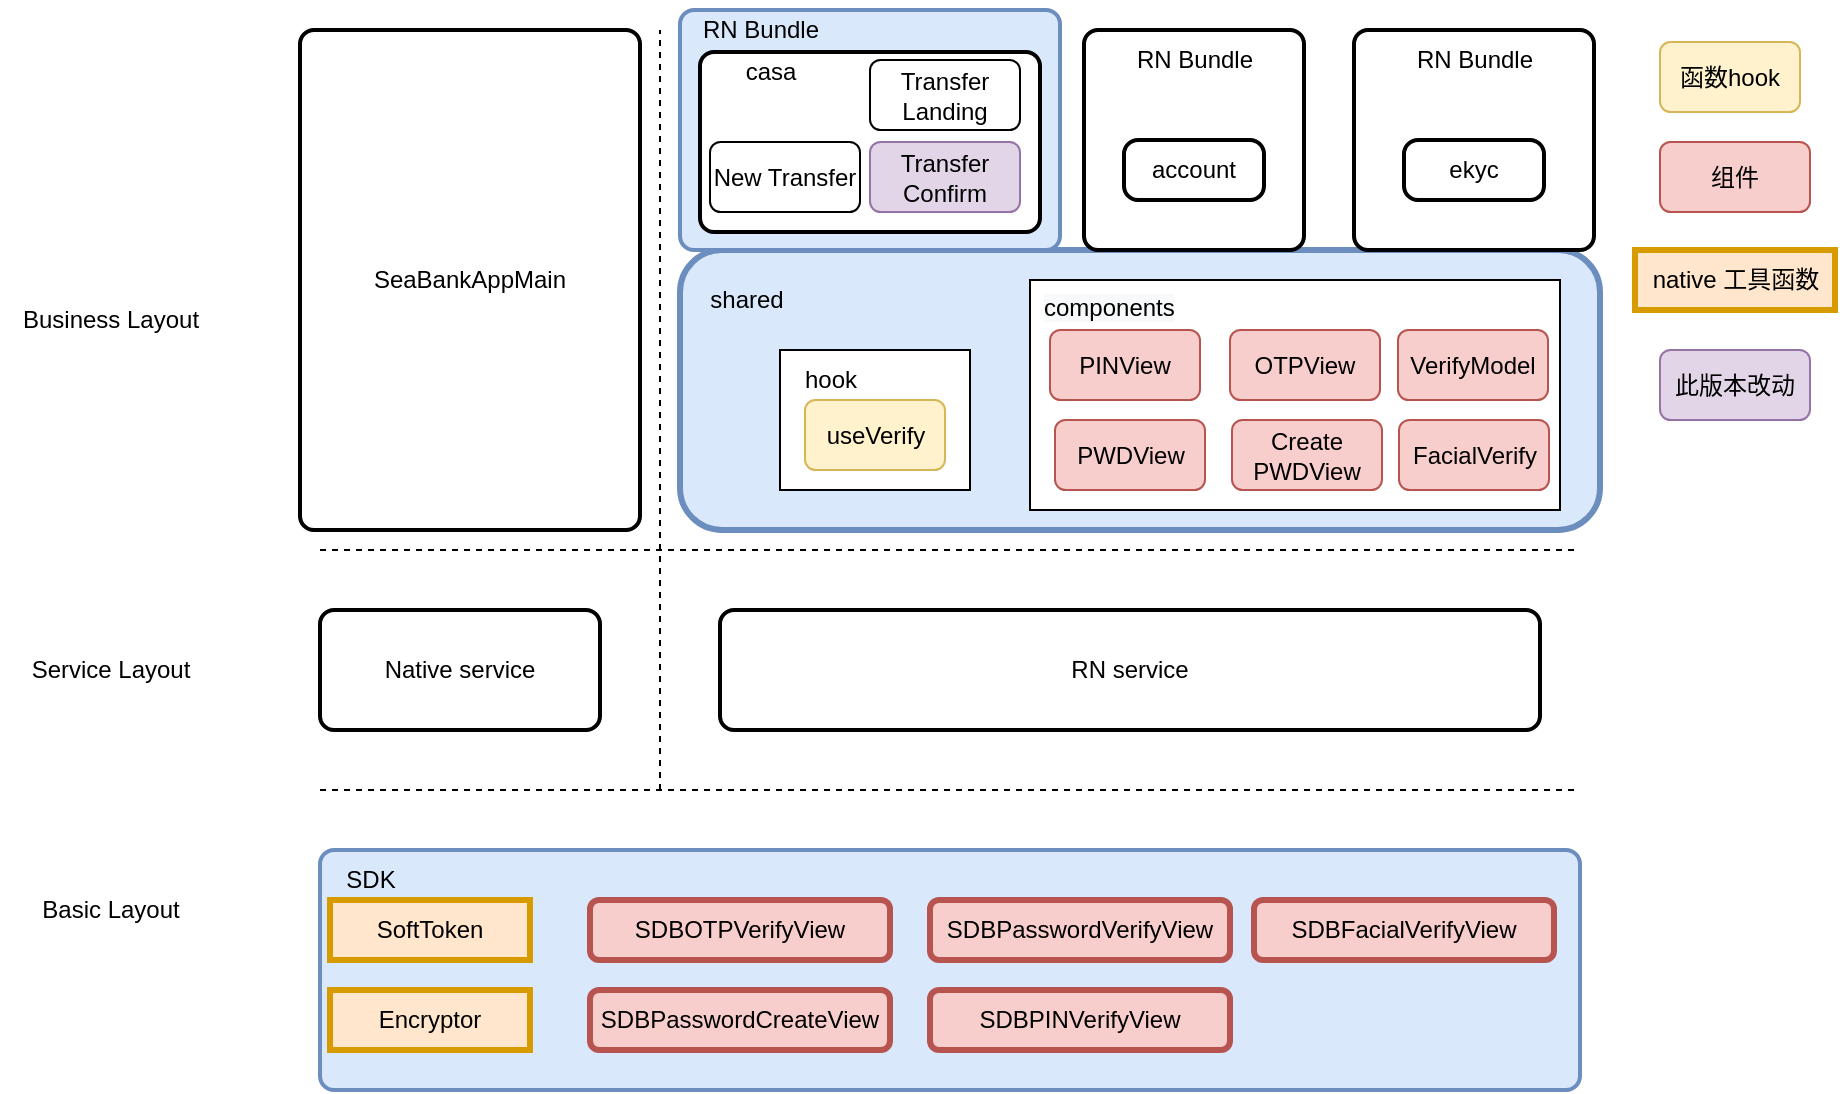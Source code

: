 <mxfile version="20.8.21" type="github" pages="2">
  <diagram id="J08z-moq-4YXgrF1eUB3" name="第 1 页">
    <mxGraphModel dx="2069" dy="795" grid="1" gridSize="10" guides="1" tooltips="1" connect="1" arrows="1" fold="1" page="1" pageScale="1" pageWidth="827" pageHeight="1169" math="0" shadow="0">
      <root>
        <mxCell id="0" />
        <mxCell id="1" parent="0" />
        <mxCell id="bJTVgxnDyHc0i6QxKm_M-24" value="" style="rounded=1;whiteSpace=wrap;html=1;fillColor=#dae8fc;strokeColor=#6c8ebf;strokeWidth=3;" parent="1" vertex="1">
          <mxGeometry x="230" y="130" width="460" height="140" as="geometry" />
        </mxCell>
        <mxCell id="bJTVgxnDyHc0i6QxKm_M-31" value="" style="whiteSpace=wrap;html=1;" parent="1" vertex="1">
          <mxGeometry x="405" y="145" width="265" height="115" as="geometry" />
        </mxCell>
        <mxCell id="bJTVgxnDyHc0i6QxKm_M-1" value="&lt;span style=&quot;&quot;&gt;SeaBankAppMain&lt;/span&gt;" style="rounded=1;whiteSpace=wrap;html=1;absoluteArcSize=1;arcSize=14;strokeWidth=2;" parent="1" vertex="1">
          <mxGeometry x="40" y="20" width="170" height="250" as="geometry" />
        </mxCell>
        <mxCell id="bJTVgxnDyHc0i6QxKm_M-2" value="" style="rounded=1;whiteSpace=wrap;html=1;absoluteArcSize=1;arcSize=14;strokeWidth=2;fillColor=#dae8fc;strokeColor=#6c8ebf;" parent="1" vertex="1">
          <mxGeometry x="230" y="10" width="190" height="120" as="geometry" />
        </mxCell>
        <mxCell id="bJTVgxnDyHc0i6QxKm_M-3" value="RN Bundle" style="text;html=1;align=center;verticalAlign=middle;resizable=0;points=[];autosize=1;strokeColor=none;fillColor=none;" parent="1" vertex="1">
          <mxGeometry x="230" y="5" width="80" height="30" as="geometry" />
        </mxCell>
        <mxCell id="bJTVgxnDyHc0i6QxKm_M-5" value="" style="rounded=1;whiteSpace=wrap;html=1;absoluteArcSize=1;arcSize=14;strokeWidth=2;" parent="1" vertex="1">
          <mxGeometry x="432" y="20" width="110" height="110" as="geometry" />
        </mxCell>
        <mxCell id="bJTVgxnDyHc0i6QxKm_M-6" value="RN Bundle" style="text;html=1;align=center;verticalAlign=middle;resizable=0;points=[];autosize=1;strokeColor=none;fillColor=none;" parent="1" vertex="1">
          <mxGeometry x="447" y="20" width="80" height="30" as="geometry" />
        </mxCell>
        <mxCell id="bJTVgxnDyHc0i6QxKm_M-7" value="" style="rounded=1;whiteSpace=wrap;html=1;absoluteArcSize=1;arcSize=14;strokeWidth=2;" parent="1" vertex="1">
          <mxGeometry x="567" y="20" width="120" height="110" as="geometry" />
        </mxCell>
        <mxCell id="bJTVgxnDyHc0i6QxKm_M-8" value="RN Bundle" style="text;html=1;align=center;verticalAlign=middle;resizable=0;points=[];autosize=1;strokeColor=none;fillColor=none;" parent="1" vertex="1">
          <mxGeometry x="587" y="20" width="80" height="30" as="geometry" />
        </mxCell>
        <mxCell id="bJTVgxnDyHc0i6QxKm_M-9" value="" style="rounded=1;whiteSpace=wrap;html=1;absoluteArcSize=1;arcSize=14;strokeWidth=2;" parent="1" vertex="1">
          <mxGeometry x="240" y="31" width="170" height="90" as="geometry" />
        </mxCell>
        <mxCell id="bJTVgxnDyHc0i6QxKm_M-11" value="&lt;span style=&quot;&quot;&gt;account&lt;/span&gt;" style="rounded=1;whiteSpace=wrap;html=1;absoluteArcSize=1;arcSize=14;strokeWidth=2;" parent="1" vertex="1">
          <mxGeometry x="452" y="75" width="70" height="30" as="geometry" />
        </mxCell>
        <mxCell id="bJTVgxnDyHc0i6QxKm_M-12" value="&lt;span style=&quot;&quot;&gt;ekyc&lt;/span&gt;" style="rounded=1;whiteSpace=wrap;html=1;absoluteArcSize=1;arcSize=14;strokeWidth=2;" parent="1" vertex="1">
          <mxGeometry x="592" y="75" width="70" height="30" as="geometry" />
        </mxCell>
        <mxCell id="bJTVgxnDyHc0i6QxKm_M-14" value="Business Layout" style="text;html=1;align=center;verticalAlign=middle;resizable=0;points=[];autosize=1;strokeColor=none;fillColor=none;" parent="1" vertex="1">
          <mxGeometry x="-110" y="150" width="110" height="30" as="geometry" />
        </mxCell>
        <mxCell id="bJTVgxnDyHc0i6QxKm_M-15" value="Native service" style="rounded=1;whiteSpace=wrap;html=1;absoluteArcSize=1;arcSize=14;strokeWidth=2;" parent="1" vertex="1">
          <mxGeometry x="50" y="310" width="140" height="60" as="geometry" />
        </mxCell>
        <mxCell id="bJTVgxnDyHc0i6QxKm_M-16" value="RN service" style="rounded=1;whiteSpace=wrap;html=1;absoluteArcSize=1;arcSize=14;strokeWidth=2;" parent="1" vertex="1">
          <mxGeometry x="250" y="310" width="410" height="60" as="geometry" />
        </mxCell>
        <mxCell id="bJTVgxnDyHc0i6QxKm_M-18" value="" style="rounded=1;whiteSpace=wrap;html=1;absoluteArcSize=1;arcSize=14;strokeWidth=2;fillColor=#dae8fc;strokeColor=#6c8ebf;" parent="1" vertex="1">
          <mxGeometry x="50" y="430" width="630" height="120" as="geometry" />
        </mxCell>
        <mxCell id="bJTVgxnDyHc0i6QxKm_M-19" value="Service Layout" style="text;html=1;align=center;verticalAlign=middle;resizable=0;points=[];autosize=1;strokeColor=none;fillColor=none;" parent="1" vertex="1">
          <mxGeometry x="-105" y="325" width="100" height="30" as="geometry" />
        </mxCell>
        <mxCell id="bJTVgxnDyHc0i6QxKm_M-20" value="Basic Layout" style="text;html=1;align=center;verticalAlign=middle;resizable=0;points=[];autosize=1;strokeColor=none;fillColor=none;" parent="1" vertex="1">
          <mxGeometry x="-100" y="445" width="90" height="30" as="geometry" />
        </mxCell>
        <mxCell id="bJTVgxnDyHc0i6QxKm_M-21" value="" style="endArrow=none;dashed=1;html=1;rounded=0;" parent="1" edge="1">
          <mxGeometry width="50" height="50" relative="1" as="geometry">
            <mxPoint x="220" y="400" as="sourcePoint" />
            <mxPoint x="220" y="20" as="targetPoint" />
          </mxGeometry>
        </mxCell>
        <mxCell id="bJTVgxnDyHc0i6QxKm_M-22" value="" style="endArrow=none;dashed=1;html=1;rounded=0;" parent="1" edge="1">
          <mxGeometry width="50" height="50" relative="1" as="geometry">
            <mxPoint x="50" y="280" as="sourcePoint" />
            <mxPoint x="680" y="280" as="targetPoint" />
          </mxGeometry>
        </mxCell>
        <mxCell id="bJTVgxnDyHc0i6QxKm_M-23" value="" style="endArrow=none;dashed=1;html=1;rounded=0;" parent="1" edge="1">
          <mxGeometry width="50" height="50" relative="1" as="geometry">
            <mxPoint x="50" y="400" as="sourcePoint" />
            <mxPoint x="680" y="400" as="targetPoint" />
          </mxGeometry>
        </mxCell>
        <mxCell id="bJTVgxnDyHc0i6QxKm_M-25" value="shared" style="text;html=1;align=center;verticalAlign=middle;resizable=0;points=[];autosize=1;strokeColor=none;fillColor=none;" parent="1" vertex="1">
          <mxGeometry x="232.5" y="140" width="60" height="30" as="geometry" />
        </mxCell>
        <mxCell id="bJTVgxnDyHc0i6QxKm_M-29" value="PINView" style="rounded=1;whiteSpace=wrap;html=1;fillColor=#f8cecc;strokeColor=#b85450;" parent="1" vertex="1">
          <mxGeometry x="415" y="170" width="75" height="35" as="geometry" />
        </mxCell>
        <mxCell id="bJTVgxnDyHc0i6QxKm_M-30" value="OTPView" style="rounded=1;whiteSpace=wrap;html=1;fillColor=#f8cecc;strokeColor=#b85450;" parent="1" vertex="1">
          <mxGeometry x="505" y="170" width="75" height="35" as="geometry" />
        </mxCell>
        <mxCell id="bJTVgxnDyHc0i6QxKm_M-32" value="&lt;meta charset=&quot;utf-8&quot;&gt;&lt;span style=&quot;color: rgb(0, 0, 0); font-family: Helvetica; font-size: 12px; font-style: normal; font-variant-ligatures: normal; font-variant-caps: normal; font-weight: 400; letter-spacing: normal; orphans: 2; text-align: center; text-indent: 0px; text-transform: none; widows: 2; word-spacing: 0px; -webkit-text-stroke-width: 0px; background-color: rgb(248, 249, 250); text-decoration-thickness: initial; text-decoration-style: initial; text-decoration-color: initial; float: none; display: inline !important;&quot;&gt;components&lt;/span&gt;" style="text;whiteSpace=wrap;html=1;" parent="1" vertex="1">
          <mxGeometry x="410" y="145" width="100" height="40" as="geometry" />
        </mxCell>
        <mxCell id="bJTVgxnDyHc0i6QxKm_M-33" value="PWDView" style="rounded=1;whiteSpace=wrap;html=1;fillColor=#f8cecc;strokeColor=#b85450;" parent="1" vertex="1">
          <mxGeometry x="417.5" y="215" width="75" height="35" as="geometry" />
        </mxCell>
        <mxCell id="bJTVgxnDyHc0i6QxKm_M-34" value="" style="whiteSpace=wrap;html=1;" parent="1" vertex="1">
          <mxGeometry x="280" y="180" width="95" height="70" as="geometry" />
        </mxCell>
        <mxCell id="bJTVgxnDyHc0i6QxKm_M-35" value="&lt;span style=&quot;&quot;&gt;hook&lt;/span&gt;" style="text;html=1;align=center;verticalAlign=middle;resizable=0;points=[];autosize=1;strokeColor=none;fillColor=none;" parent="1" vertex="1">
          <mxGeometry x="280" y="180" width="50" height="30" as="geometry" />
        </mxCell>
        <mxCell id="bJTVgxnDyHc0i6QxKm_M-36" value="useVerify" style="rounded=1;whiteSpace=wrap;html=1;fillColor=#fff2cc;strokeColor=#d6b656;" parent="1" vertex="1">
          <mxGeometry x="292.5" y="205" width="70" height="35" as="geometry" />
        </mxCell>
        <mxCell id="bJTVgxnDyHc0i6QxKm_M-37" value="Create PWDView" style="rounded=1;whiteSpace=wrap;html=1;fillColor=#f8cecc;strokeColor=#b85450;" parent="1" vertex="1">
          <mxGeometry x="506" y="215" width="75" height="35" as="geometry" />
        </mxCell>
        <mxCell id="bJTVgxnDyHc0i6QxKm_M-38" value="SDBOTPVerifyView" style="rounded=1;whiteSpace=wrap;html=1;strokeWidth=3;fillColor=#f8cecc;strokeColor=#b85450;" parent="1" vertex="1">
          <mxGeometry x="185" y="455" width="150" height="30" as="geometry" />
        </mxCell>
        <mxCell id="bJTVgxnDyHc0i6QxKm_M-40" value="SDBPasswordVerifyView" style="rounded=1;whiteSpace=wrap;html=1;strokeWidth=3;fillColor=#f8cecc;strokeColor=#b85450;" parent="1" vertex="1">
          <mxGeometry x="355" y="455" width="150" height="30" as="geometry" />
        </mxCell>
        <mxCell id="bJTVgxnDyHc0i6QxKm_M-41" value="SDBPasswordCreateView" style="rounded=1;whiteSpace=wrap;html=1;strokeWidth=3;fillColor=#f8cecc;strokeColor=#b85450;" parent="1" vertex="1">
          <mxGeometry x="185" y="500" width="150" height="30" as="geometry" />
        </mxCell>
        <mxCell id="bJTVgxnDyHc0i6QxKm_M-42" value="SDBPINVerifyView" style="rounded=1;whiteSpace=wrap;html=1;strokeWidth=3;fillColor=#f8cecc;strokeColor=#b85450;" parent="1" vertex="1">
          <mxGeometry x="355" y="500" width="150" height="30" as="geometry" />
        </mxCell>
        <mxCell id="bJTVgxnDyHc0i6QxKm_M-43" value="&lt;span style=&quot;&quot;&gt;SDK&lt;/span&gt;" style="text;html=1;align=center;verticalAlign=middle;resizable=0;points=[];autosize=1;strokeColor=none;fillColor=none;" parent="1" vertex="1">
          <mxGeometry x="50" y="430" width="50" height="30" as="geometry" />
        </mxCell>
        <mxCell id="bJTVgxnDyHc0i6QxKm_M-44" value="SoftToken" style="whiteSpace=wrap;html=1;strokeWidth=3;fillColor=#ffe6cc;strokeColor=#d79b00;" parent="1" vertex="1">
          <mxGeometry x="55" y="455" width="100" height="30" as="geometry" />
        </mxCell>
        <mxCell id="bJTVgxnDyHc0i6QxKm_M-45" value="Encryptor" style="whiteSpace=wrap;html=1;strokeWidth=3;fillColor=#ffe6cc;strokeColor=#d79b00;" parent="1" vertex="1">
          <mxGeometry x="55" y="500" width="100" height="30" as="geometry" />
        </mxCell>
        <mxCell id="VOsG1k_2_-ozErprW9ac-1" value="VerifyModel" style="rounded=1;whiteSpace=wrap;html=1;fillColor=#f8cecc;strokeColor=#b85450;" parent="1" vertex="1">
          <mxGeometry x="589" y="170" width="75" height="35" as="geometry" />
        </mxCell>
        <mxCell id="6WeLOK3SUc9M_mdKDQzH-1" value="&lt;span style=&quot;&quot;&gt;casa&lt;/span&gt;" style="text;html=1;align=center;verticalAlign=middle;resizable=0;points=[];autosize=1;strokeColor=none;fillColor=none;" parent="1" vertex="1">
          <mxGeometry x="250" y="26" width="50" height="30" as="geometry" />
        </mxCell>
        <mxCell id="6WeLOK3SUc9M_mdKDQzH-2" value="Transfer Confirm" style="rounded=1;whiteSpace=wrap;html=1;fillColor=#e1d5e7;strokeColor=#9673a6;" parent="1" vertex="1">
          <mxGeometry x="325" y="76" width="75" height="35" as="geometry" />
        </mxCell>
        <mxCell id="6WeLOK3SUc9M_mdKDQzH-4" value="Transfer Landing" style="rounded=1;whiteSpace=wrap;html=1;" parent="1" vertex="1">
          <mxGeometry x="325" y="35" width="75" height="35" as="geometry" />
        </mxCell>
        <mxCell id="Z2PxHAb3r869k6T93xDv-1" value="New Transfer" style="rounded=1;whiteSpace=wrap;html=1;" parent="1" vertex="1">
          <mxGeometry x="245" y="76" width="75" height="35" as="geometry" />
        </mxCell>
        <mxCell id="m9wlAYHM70ItUG7ynoRU-1" value="FacialVerify" style="rounded=1;whiteSpace=wrap;html=1;fillColor=#f8cecc;strokeColor=#b85450;" parent="1" vertex="1">
          <mxGeometry x="589.5" y="215" width="75" height="35" as="geometry" />
        </mxCell>
        <mxCell id="m9wlAYHM70ItUG7ynoRU-2" value="SDBFacialVerifyView" style="rounded=1;whiteSpace=wrap;html=1;strokeWidth=3;fillColor=#f8cecc;strokeColor=#b85450;" parent="1" vertex="1">
          <mxGeometry x="517" y="455" width="150" height="30" as="geometry" />
        </mxCell>
        <mxCell id="6oYpbF3aN_hUtC8eQvL2-1" value="函数hook" style="rounded=1;whiteSpace=wrap;html=1;fillColor=#fff2cc;strokeColor=#d6b656;" parent="1" vertex="1">
          <mxGeometry x="720" y="26" width="70" height="35" as="geometry" />
        </mxCell>
        <mxCell id="6oYpbF3aN_hUtC8eQvL2-2" value="组件" style="rounded=1;whiteSpace=wrap;html=1;fillColor=#f8cecc;strokeColor=#b85450;" parent="1" vertex="1">
          <mxGeometry x="720" y="76" width="75" height="35" as="geometry" />
        </mxCell>
        <mxCell id="6oYpbF3aN_hUtC8eQvL2-3" value="native 工具函数" style="whiteSpace=wrap;html=1;strokeWidth=3;fillColor=#ffe6cc;strokeColor=#d79b00;" parent="1" vertex="1">
          <mxGeometry x="707.5" y="130" width="100" height="30" as="geometry" />
        </mxCell>
        <mxCell id="6oYpbF3aN_hUtC8eQvL2-4" value="此版本改动" style="rounded=1;whiteSpace=wrap;html=1;fillColor=#e1d5e7;strokeColor=#9673a6;" parent="1" vertex="1">
          <mxGeometry x="720" y="180" width="75" height="35" as="geometry" />
        </mxCell>
      </root>
    </mxGraphModel>
  </diagram>
  <diagram id="BCeNoEHcTO1wpfmR1nxI" name="第 2 页">
    <mxGraphModel dx="2069" dy="795" grid="1" gridSize="10" guides="1" tooltips="1" connect="1" arrows="1" fold="1" page="1" pageScale="1" pageWidth="827" pageHeight="1169" math="0" shadow="0">
      <root>
        <mxCell id="0" />
        <mxCell id="1" parent="0" />
        <mxCell id="2R_MPSvmDO3gkPV9sXvj-1" value="" style="rounded=1;whiteSpace=wrap;html=1;fillColor=#dae8fc;strokeColor=#6c8ebf;strokeWidth=3;" vertex="1" parent="1">
          <mxGeometry x="230" y="130" width="460" height="140" as="geometry" />
        </mxCell>
        <mxCell id="2R_MPSvmDO3gkPV9sXvj-2" value="" style="whiteSpace=wrap;html=1;" vertex="1" parent="1">
          <mxGeometry x="405" y="145" width="265" height="115" as="geometry" />
        </mxCell>
        <mxCell id="2R_MPSvmDO3gkPV9sXvj-3" value="&lt;span style=&quot;&quot;&gt;SeaBankAppMain&lt;/span&gt;" style="rounded=1;whiteSpace=wrap;html=1;absoluteArcSize=1;arcSize=14;strokeWidth=2;" vertex="1" parent="1">
          <mxGeometry x="40" y="20" width="170" height="250" as="geometry" />
        </mxCell>
        <mxCell id="2R_MPSvmDO3gkPV9sXvj-4" value="" style="rounded=1;whiteSpace=wrap;html=1;absoluteArcSize=1;arcSize=14;strokeWidth=2;" vertex="1" parent="1">
          <mxGeometry x="432" y="20" width="110" height="110" as="geometry" />
        </mxCell>
        <mxCell id="2R_MPSvmDO3gkPV9sXvj-5" value="RN Bundle" style="text;html=1;align=center;verticalAlign=middle;resizable=0;points=[];autosize=1;strokeColor=none;fillColor=none;" vertex="1" parent="1">
          <mxGeometry x="447" y="20" width="80" height="30" as="geometry" />
        </mxCell>
        <mxCell id="2R_MPSvmDO3gkPV9sXvj-6" value="" style="rounded=1;whiteSpace=wrap;html=1;absoluteArcSize=1;arcSize=14;strokeWidth=2;" vertex="1" parent="1">
          <mxGeometry x="567" y="20" width="120" height="110" as="geometry" />
        </mxCell>
        <mxCell id="2R_MPSvmDO3gkPV9sXvj-7" value="RN Bundle" style="text;html=1;align=center;verticalAlign=middle;resizable=0;points=[];autosize=1;strokeColor=none;fillColor=none;" vertex="1" parent="1">
          <mxGeometry x="587" y="20" width="80" height="30" as="geometry" />
        </mxCell>
        <mxCell id="2R_MPSvmDO3gkPV9sXvj-8" value="&lt;span style=&quot;&quot;&gt;account&lt;/span&gt;" style="rounded=1;whiteSpace=wrap;html=1;absoluteArcSize=1;arcSize=14;strokeWidth=2;" vertex="1" parent="1">
          <mxGeometry x="452" y="75" width="70" height="30" as="geometry" />
        </mxCell>
        <mxCell id="2R_MPSvmDO3gkPV9sXvj-9" value="&lt;span style=&quot;&quot;&gt;ekyc&lt;/span&gt;" style="rounded=1;whiteSpace=wrap;html=1;absoluteArcSize=1;arcSize=14;strokeWidth=2;" vertex="1" parent="1">
          <mxGeometry x="592" y="75" width="70" height="30" as="geometry" />
        </mxCell>
        <mxCell id="2R_MPSvmDO3gkPV9sXvj-10" value="Business Layout" style="text;html=1;align=center;verticalAlign=middle;resizable=0;points=[];autosize=1;strokeColor=none;fillColor=none;" vertex="1" parent="1">
          <mxGeometry x="-110" y="150" width="110" height="30" as="geometry" />
        </mxCell>
        <mxCell id="2R_MPSvmDO3gkPV9sXvj-11" value="Native service" style="rounded=1;whiteSpace=wrap;html=1;absoluteArcSize=1;arcSize=14;strokeWidth=2;" vertex="1" parent="1">
          <mxGeometry x="50" y="310" width="140" height="60" as="geometry" />
        </mxCell>
        <mxCell id="2R_MPSvmDO3gkPV9sXvj-12" value="RN service" style="rounded=1;whiteSpace=wrap;html=1;absoluteArcSize=1;arcSize=14;strokeWidth=2;" vertex="1" parent="1">
          <mxGeometry x="250" y="310" width="410" height="60" as="geometry" />
        </mxCell>
        <mxCell id="2R_MPSvmDO3gkPV9sXvj-13" value="" style="rounded=1;whiteSpace=wrap;html=1;absoluteArcSize=1;arcSize=14;strokeWidth=2;fillColor=#dae8fc;strokeColor=#6c8ebf;" vertex="1" parent="1">
          <mxGeometry x="50" y="430" width="630" height="120" as="geometry" />
        </mxCell>
        <mxCell id="2R_MPSvmDO3gkPV9sXvj-14" value="Service Layout" style="text;html=1;align=center;verticalAlign=middle;resizable=0;points=[];autosize=1;strokeColor=none;fillColor=none;" vertex="1" parent="1">
          <mxGeometry x="-105" y="325" width="100" height="30" as="geometry" />
        </mxCell>
        <mxCell id="2R_MPSvmDO3gkPV9sXvj-15" value="Basic Layout" style="text;html=1;align=center;verticalAlign=middle;resizable=0;points=[];autosize=1;strokeColor=none;fillColor=none;" vertex="1" parent="1">
          <mxGeometry x="-100" y="445" width="90" height="30" as="geometry" />
        </mxCell>
        <mxCell id="2R_MPSvmDO3gkPV9sXvj-16" value="" style="endArrow=none;dashed=1;html=1;rounded=0;" edge="1" parent="1">
          <mxGeometry width="50" height="50" relative="1" as="geometry">
            <mxPoint x="220" y="400" as="sourcePoint" />
            <mxPoint x="220" y="20" as="targetPoint" />
          </mxGeometry>
        </mxCell>
        <mxCell id="2R_MPSvmDO3gkPV9sXvj-17" value="" style="endArrow=none;dashed=1;html=1;rounded=0;" edge="1" parent="1">
          <mxGeometry width="50" height="50" relative="1" as="geometry">
            <mxPoint x="50" y="280" as="sourcePoint" />
            <mxPoint x="680" y="280" as="targetPoint" />
          </mxGeometry>
        </mxCell>
        <mxCell id="2R_MPSvmDO3gkPV9sXvj-18" value="" style="endArrow=none;dashed=1;html=1;rounded=0;" edge="1" parent="1">
          <mxGeometry width="50" height="50" relative="1" as="geometry">
            <mxPoint x="50" y="400" as="sourcePoint" />
            <mxPoint x="680" y="400" as="targetPoint" />
          </mxGeometry>
        </mxCell>
        <mxCell id="2R_MPSvmDO3gkPV9sXvj-19" value="shared" style="text;html=1;align=center;verticalAlign=middle;resizable=0;points=[];autosize=1;strokeColor=none;fillColor=none;" vertex="1" parent="1">
          <mxGeometry x="232.5" y="140" width="60" height="30" as="geometry" />
        </mxCell>
        <mxCell id="2R_MPSvmDO3gkPV9sXvj-20" value="PINView" style="rounded=1;whiteSpace=wrap;html=1;fillColor=#f8cecc;strokeColor=#b85450;" vertex="1" parent="1">
          <mxGeometry x="415" y="170" width="75" height="35" as="geometry" />
        </mxCell>
        <mxCell id="2R_MPSvmDO3gkPV9sXvj-21" value="OTPView" style="rounded=1;whiteSpace=wrap;html=1;fillColor=#f8cecc;strokeColor=#b85450;" vertex="1" parent="1">
          <mxGeometry x="505" y="170" width="75" height="35" as="geometry" />
        </mxCell>
        <mxCell id="2R_MPSvmDO3gkPV9sXvj-22" value="&lt;meta charset=&quot;utf-8&quot;&gt;&lt;span style=&quot;color: rgb(0, 0, 0); font-family: Helvetica; font-size: 12px; font-style: normal; font-variant-ligatures: normal; font-variant-caps: normal; font-weight: 400; letter-spacing: normal; orphans: 2; text-align: center; text-indent: 0px; text-transform: none; widows: 2; word-spacing: 0px; -webkit-text-stroke-width: 0px; background-color: rgb(248, 249, 250); text-decoration-thickness: initial; text-decoration-style: initial; text-decoration-color: initial; float: none; display: inline !important;&quot;&gt;components&lt;/span&gt;" style="text;whiteSpace=wrap;html=1;" vertex="1" parent="1">
          <mxGeometry x="410" y="145" width="100" height="40" as="geometry" />
        </mxCell>
        <mxCell id="2R_MPSvmDO3gkPV9sXvj-23" value="PWDView" style="rounded=1;whiteSpace=wrap;html=1;fillColor=#f8cecc;strokeColor=#b85450;" vertex="1" parent="1">
          <mxGeometry x="417.5" y="215" width="75" height="35" as="geometry" />
        </mxCell>
        <mxCell id="2R_MPSvmDO3gkPV9sXvj-24" value="" style="whiteSpace=wrap;html=1;" vertex="1" parent="1">
          <mxGeometry x="280" y="180" width="95" height="70" as="geometry" />
        </mxCell>
        <mxCell id="2R_MPSvmDO3gkPV9sXvj-25" value="&lt;span style=&quot;&quot;&gt;hook&lt;/span&gt;" style="text;html=1;align=center;verticalAlign=middle;resizable=0;points=[];autosize=1;strokeColor=none;fillColor=none;" vertex="1" parent="1">
          <mxGeometry x="280" y="180" width="50" height="30" as="geometry" />
        </mxCell>
        <mxCell id="2R_MPSvmDO3gkPV9sXvj-26" value="useVerify" style="rounded=1;whiteSpace=wrap;html=1;fillColor=#fff2cc;strokeColor=#d6b656;" vertex="1" parent="1">
          <mxGeometry x="292.5" y="205" width="70" height="35" as="geometry" />
        </mxCell>
        <mxCell id="2R_MPSvmDO3gkPV9sXvj-27" value="Create PWDView" style="rounded=1;whiteSpace=wrap;html=1;fillColor=#f8cecc;strokeColor=#b85450;" vertex="1" parent="1">
          <mxGeometry x="506" y="215" width="75" height="35" as="geometry" />
        </mxCell>
        <mxCell id="2R_MPSvmDO3gkPV9sXvj-28" value="SDBOTPVerifyView" style="rounded=1;whiteSpace=wrap;html=1;strokeWidth=3;fillColor=#f8cecc;strokeColor=#b85450;" vertex="1" parent="1">
          <mxGeometry x="185" y="455" width="150" height="30" as="geometry" />
        </mxCell>
        <mxCell id="2R_MPSvmDO3gkPV9sXvj-29" value="SDBPasswordVerifyView" style="rounded=1;whiteSpace=wrap;html=1;strokeWidth=3;fillColor=#f8cecc;strokeColor=#b85450;" vertex="1" parent="1">
          <mxGeometry x="355" y="455" width="150" height="30" as="geometry" />
        </mxCell>
        <mxCell id="2R_MPSvmDO3gkPV9sXvj-30" value="SDBPasswordCreateView" style="rounded=1;whiteSpace=wrap;html=1;strokeWidth=3;fillColor=#f8cecc;strokeColor=#b85450;" vertex="1" parent="1">
          <mxGeometry x="185" y="500" width="150" height="30" as="geometry" />
        </mxCell>
        <mxCell id="2R_MPSvmDO3gkPV9sXvj-31" value="SDBPINVerifyView" style="rounded=1;whiteSpace=wrap;html=1;strokeWidth=3;fillColor=#f8cecc;strokeColor=#b85450;" vertex="1" parent="1">
          <mxGeometry x="355" y="500" width="150" height="30" as="geometry" />
        </mxCell>
        <mxCell id="2R_MPSvmDO3gkPV9sXvj-32" value="&lt;span style=&quot;&quot;&gt;SDK&lt;/span&gt;" style="text;html=1;align=center;verticalAlign=middle;resizable=0;points=[];autosize=1;strokeColor=none;fillColor=none;" vertex="1" parent="1">
          <mxGeometry x="50" y="430" width="50" height="30" as="geometry" />
        </mxCell>
        <mxCell id="2R_MPSvmDO3gkPV9sXvj-33" value="SoftToken" style="whiteSpace=wrap;html=1;strokeWidth=3;fillColor=#ffe6cc;strokeColor=#d79b00;" vertex="1" parent="1">
          <mxGeometry x="55" y="455" width="100" height="30" as="geometry" />
        </mxCell>
        <mxCell id="2R_MPSvmDO3gkPV9sXvj-34" value="Encryptor" style="whiteSpace=wrap;html=1;strokeWidth=3;fillColor=#ffe6cc;strokeColor=#d79b00;" vertex="1" parent="1">
          <mxGeometry x="55" y="500" width="100" height="30" as="geometry" />
        </mxCell>
        <mxCell id="2R_MPSvmDO3gkPV9sXvj-35" value="VerifyModel" style="rounded=1;whiteSpace=wrap;html=1;fillColor=#f8cecc;strokeColor=#b85450;" vertex="1" parent="1">
          <mxGeometry x="589" y="170" width="75" height="35" as="geometry" />
        </mxCell>
        <mxCell id="2R_MPSvmDO3gkPV9sXvj-36" value="FacialVerify" style="rounded=1;whiteSpace=wrap;html=1;fillColor=#e1d5e7;strokeColor=#9673a6;" vertex="1" parent="1">
          <mxGeometry x="589.5" y="215" width="75" height="35" as="geometry" />
        </mxCell>
        <mxCell id="2R_MPSvmDO3gkPV9sXvj-37" value="SDBFacialVerifyView" style="rounded=1;whiteSpace=wrap;html=1;strokeWidth=3;fillColor=#f8cecc;strokeColor=#b85450;" vertex="1" parent="1">
          <mxGeometry x="517" y="455" width="150" height="30" as="geometry" />
        </mxCell>
        <mxCell id="2R_MPSvmDO3gkPV9sXvj-38" value="函数hook" style="rounded=1;whiteSpace=wrap;html=1;fillColor=#fff2cc;strokeColor=#d6b656;" vertex="1" parent="1">
          <mxGeometry x="720" y="26" width="70" height="35" as="geometry" />
        </mxCell>
        <mxCell id="2R_MPSvmDO3gkPV9sXvj-39" value="组件" style="rounded=1;whiteSpace=wrap;html=1;fillColor=#f8cecc;strokeColor=#b85450;" vertex="1" parent="1">
          <mxGeometry x="720" y="76" width="75" height="35" as="geometry" />
        </mxCell>
        <mxCell id="2R_MPSvmDO3gkPV9sXvj-40" value="native 工具函数" style="whiteSpace=wrap;html=1;strokeWidth=3;fillColor=#ffe6cc;strokeColor=#d79b00;" vertex="1" parent="1">
          <mxGeometry x="707.5" y="130" width="100" height="30" as="geometry" />
        </mxCell>
        <mxCell id="2R_MPSvmDO3gkPV9sXvj-41" value="此版本改动" style="rounded=1;whiteSpace=wrap;html=1;fillColor=#e1d5e7;strokeColor=#9673a6;" vertex="1" parent="1">
          <mxGeometry x="720" y="180" width="75" height="35" as="geometry" />
        </mxCell>
        <mxCell id="2R_MPSvmDO3gkPV9sXvj-42" value="" style="rounded=1;whiteSpace=wrap;html=1;absoluteArcSize=1;arcSize=14;strokeWidth=2;" vertex="1" parent="1">
          <mxGeometry x="272.5" y="20" width="110" height="110" as="geometry" />
        </mxCell>
        <mxCell id="2R_MPSvmDO3gkPV9sXvj-43" value="RN Bundle" style="text;html=1;align=center;verticalAlign=middle;resizable=0;points=[];autosize=1;strokeColor=none;fillColor=none;" vertex="1" parent="1">
          <mxGeometry x="287.5" y="20" width="80" height="30" as="geometry" />
        </mxCell>
        <mxCell id="2R_MPSvmDO3gkPV9sXvj-44" value="&lt;span style=&quot;&quot;&gt;casa&lt;/span&gt;" style="rounded=1;whiteSpace=wrap;html=1;absoluteArcSize=1;arcSize=14;strokeWidth=2;" vertex="1" parent="1">
          <mxGeometry x="292.5" y="75" width="70" height="30" as="geometry" />
        </mxCell>
      </root>
    </mxGraphModel>
  </diagram>
</mxfile>
